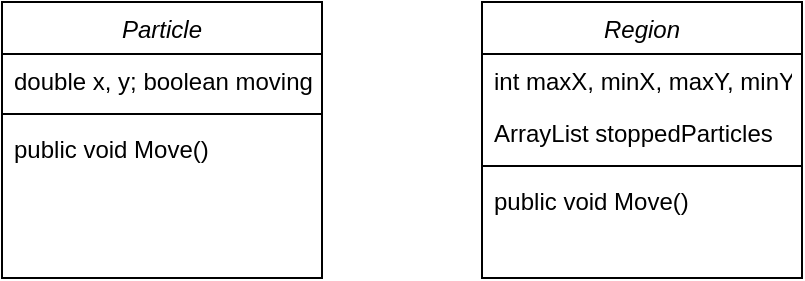 <mxfile version="20.6.0" type="github">
  <diagram id="g2AqXhKXVD_ZB5x05iRY" name="Page-1">
    <mxGraphModel dx="1026" dy="574" grid="1" gridSize="10" guides="1" tooltips="1" connect="1" arrows="1" fold="1" page="1" pageScale="1" pageWidth="827" pageHeight="1169" math="0" shadow="0">
      <root>
        <mxCell id="0" />
        <mxCell id="1" parent="0" />
        <mxCell id="_XKiu6Uh6pyvuRwER4Hc-1" value="Particle&#xa;" style="swimlane;fontStyle=2;align=center;verticalAlign=top;childLayout=stackLayout;horizontal=1;startSize=26;horizontalStack=0;resizeParent=1;resizeLast=0;collapsible=1;marginBottom=0;rounded=0;shadow=0;strokeWidth=1;" vertex="1" parent="1">
          <mxGeometry x="40" y="360" width="160" height="138" as="geometry">
            <mxRectangle x="230" y="140" width="160" height="26" as="alternateBounds" />
          </mxGeometry>
        </mxCell>
        <mxCell id="_XKiu6Uh6pyvuRwER4Hc-2" value="double x, y; boolean moving " style="text;align=left;verticalAlign=top;spacingLeft=4;spacingRight=4;overflow=hidden;rotatable=0;points=[[0,0.5],[1,0.5]];portConstraint=eastwest;" vertex="1" parent="_XKiu6Uh6pyvuRwER4Hc-1">
          <mxGeometry y="26" width="160" height="26" as="geometry" />
        </mxCell>
        <mxCell id="_XKiu6Uh6pyvuRwER4Hc-5" value="" style="line;html=1;strokeWidth=1;align=left;verticalAlign=middle;spacingTop=-1;spacingLeft=3;spacingRight=3;rotatable=0;labelPosition=right;points=[];portConstraint=eastwest;" vertex="1" parent="_XKiu6Uh6pyvuRwER4Hc-1">
          <mxGeometry y="52" width="160" height="8" as="geometry" />
        </mxCell>
        <mxCell id="_XKiu6Uh6pyvuRwER4Hc-6" value="public void Move()" style="text;align=left;verticalAlign=top;spacingLeft=4;spacingRight=4;overflow=hidden;rotatable=0;points=[[0,0.5],[1,0.5]];portConstraint=eastwest;" vertex="1" parent="_XKiu6Uh6pyvuRwER4Hc-1">
          <mxGeometry y="60" width="160" height="26" as="geometry" />
        </mxCell>
        <mxCell id="_XKiu6Uh6pyvuRwER4Hc-7" value="Region" style="swimlane;fontStyle=2;align=center;verticalAlign=top;childLayout=stackLayout;horizontal=1;startSize=26;horizontalStack=0;resizeParent=1;resizeLast=0;collapsible=1;marginBottom=0;rounded=0;shadow=0;strokeWidth=1;" vertex="1" parent="1">
          <mxGeometry x="280" y="360" width="160" height="138" as="geometry">
            <mxRectangle x="230" y="140" width="160" height="26" as="alternateBounds" />
          </mxGeometry>
        </mxCell>
        <mxCell id="_XKiu6Uh6pyvuRwER4Hc-8" value="int maxX, minX, maxY, minY&#xa;" style="text;align=left;verticalAlign=top;spacingLeft=4;spacingRight=4;overflow=hidden;rotatable=0;points=[[0,0.5],[1,0.5]];portConstraint=eastwest;" vertex="1" parent="_XKiu6Uh6pyvuRwER4Hc-7">
          <mxGeometry y="26" width="160" height="26" as="geometry" />
        </mxCell>
        <mxCell id="_XKiu6Uh6pyvuRwER4Hc-11" value="ArrayList stoppedParticles" style="text;align=left;verticalAlign=top;spacingLeft=4;spacingRight=4;overflow=hidden;rotatable=0;points=[[0,0.5],[1,0.5]];portConstraint=eastwest;" vertex="1" parent="_XKiu6Uh6pyvuRwER4Hc-7">
          <mxGeometry y="52" width="160" height="26" as="geometry" />
        </mxCell>
        <mxCell id="_XKiu6Uh6pyvuRwER4Hc-9" value="" style="line;html=1;strokeWidth=1;align=left;verticalAlign=middle;spacingTop=-1;spacingLeft=3;spacingRight=3;rotatable=0;labelPosition=right;points=[];portConstraint=eastwest;" vertex="1" parent="_XKiu6Uh6pyvuRwER4Hc-7">
          <mxGeometry y="78" width="160" height="8" as="geometry" />
        </mxCell>
        <mxCell id="_XKiu6Uh6pyvuRwER4Hc-10" value="public void Move()" style="text;align=left;verticalAlign=top;spacingLeft=4;spacingRight=4;overflow=hidden;rotatable=0;points=[[0,0.5],[1,0.5]];portConstraint=eastwest;" vertex="1" parent="_XKiu6Uh6pyvuRwER4Hc-7">
          <mxGeometry y="86" width="160" height="26" as="geometry" />
        </mxCell>
      </root>
    </mxGraphModel>
  </diagram>
</mxfile>
